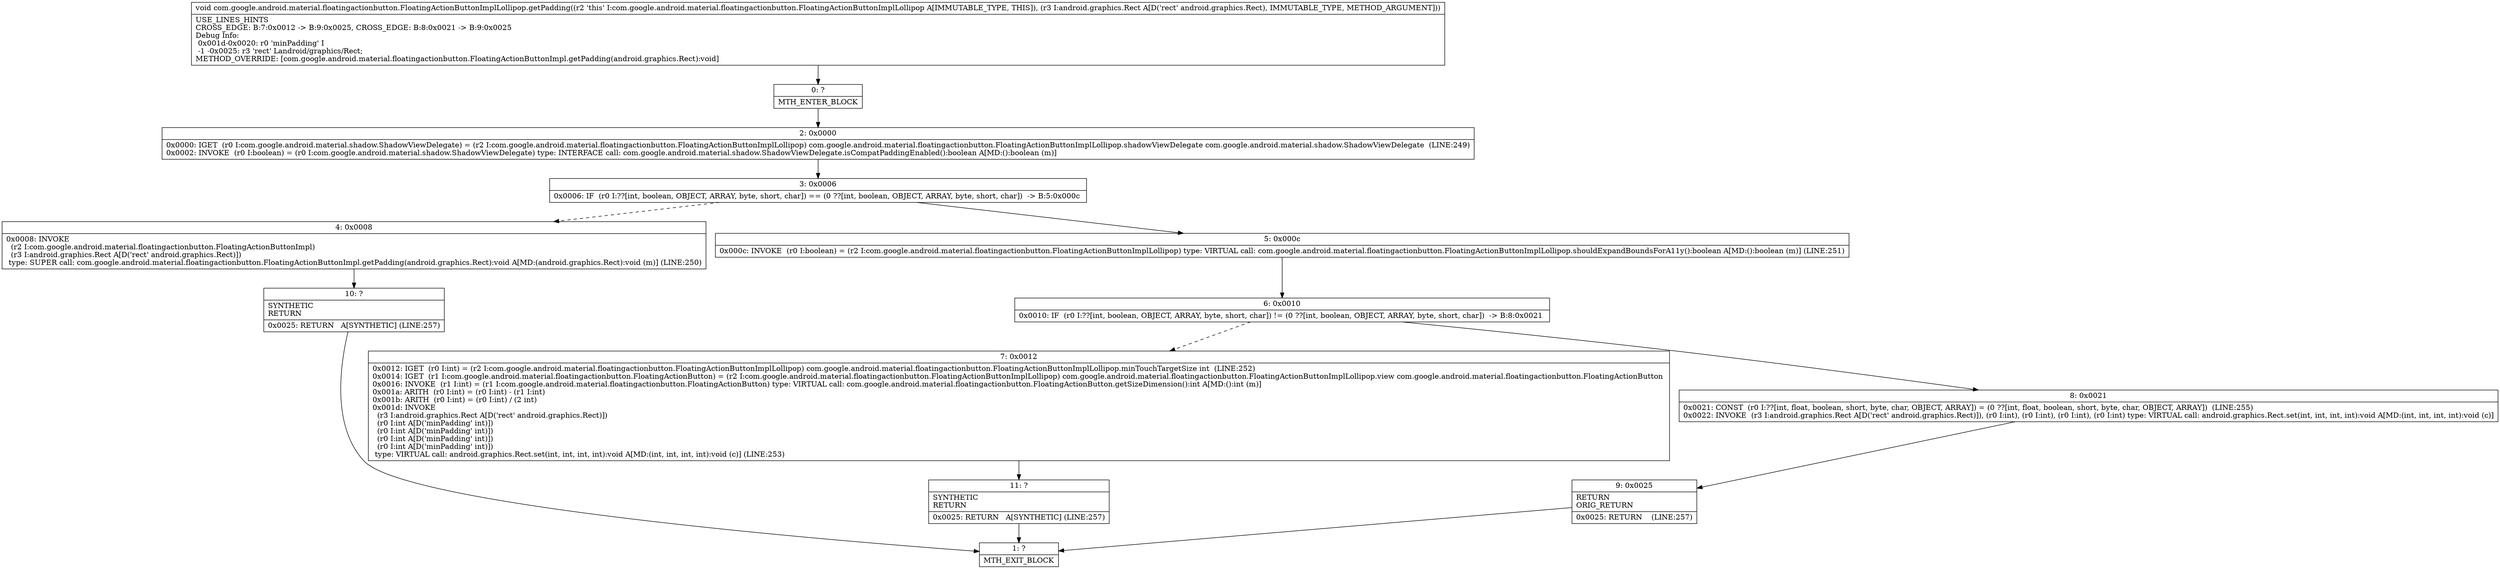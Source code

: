 digraph "CFG forcom.google.android.material.floatingactionbutton.FloatingActionButtonImplLollipop.getPadding(Landroid\/graphics\/Rect;)V" {
Node_0 [shape=record,label="{0\:\ ?|MTH_ENTER_BLOCK\l}"];
Node_2 [shape=record,label="{2\:\ 0x0000|0x0000: IGET  (r0 I:com.google.android.material.shadow.ShadowViewDelegate) = (r2 I:com.google.android.material.floatingactionbutton.FloatingActionButtonImplLollipop) com.google.android.material.floatingactionbutton.FloatingActionButtonImplLollipop.shadowViewDelegate com.google.android.material.shadow.ShadowViewDelegate  (LINE:249)\l0x0002: INVOKE  (r0 I:boolean) = (r0 I:com.google.android.material.shadow.ShadowViewDelegate) type: INTERFACE call: com.google.android.material.shadow.ShadowViewDelegate.isCompatPaddingEnabled():boolean A[MD:():boolean (m)]\l}"];
Node_3 [shape=record,label="{3\:\ 0x0006|0x0006: IF  (r0 I:??[int, boolean, OBJECT, ARRAY, byte, short, char]) == (0 ??[int, boolean, OBJECT, ARRAY, byte, short, char])  \-\> B:5:0x000c \l}"];
Node_4 [shape=record,label="{4\:\ 0x0008|0x0008: INVOKE  \l  (r2 I:com.google.android.material.floatingactionbutton.FloatingActionButtonImpl)\l  (r3 I:android.graphics.Rect A[D('rect' android.graphics.Rect)])\l type: SUPER call: com.google.android.material.floatingactionbutton.FloatingActionButtonImpl.getPadding(android.graphics.Rect):void A[MD:(android.graphics.Rect):void (m)] (LINE:250)\l}"];
Node_10 [shape=record,label="{10\:\ ?|SYNTHETIC\lRETURN\l|0x0025: RETURN   A[SYNTHETIC] (LINE:257)\l}"];
Node_1 [shape=record,label="{1\:\ ?|MTH_EXIT_BLOCK\l}"];
Node_5 [shape=record,label="{5\:\ 0x000c|0x000c: INVOKE  (r0 I:boolean) = (r2 I:com.google.android.material.floatingactionbutton.FloatingActionButtonImplLollipop) type: VIRTUAL call: com.google.android.material.floatingactionbutton.FloatingActionButtonImplLollipop.shouldExpandBoundsForA11y():boolean A[MD:():boolean (m)] (LINE:251)\l}"];
Node_6 [shape=record,label="{6\:\ 0x0010|0x0010: IF  (r0 I:??[int, boolean, OBJECT, ARRAY, byte, short, char]) != (0 ??[int, boolean, OBJECT, ARRAY, byte, short, char])  \-\> B:8:0x0021 \l}"];
Node_7 [shape=record,label="{7\:\ 0x0012|0x0012: IGET  (r0 I:int) = (r2 I:com.google.android.material.floatingactionbutton.FloatingActionButtonImplLollipop) com.google.android.material.floatingactionbutton.FloatingActionButtonImplLollipop.minTouchTargetSize int  (LINE:252)\l0x0014: IGET  (r1 I:com.google.android.material.floatingactionbutton.FloatingActionButton) = (r2 I:com.google.android.material.floatingactionbutton.FloatingActionButtonImplLollipop) com.google.android.material.floatingactionbutton.FloatingActionButtonImplLollipop.view com.google.android.material.floatingactionbutton.FloatingActionButton \l0x0016: INVOKE  (r1 I:int) = (r1 I:com.google.android.material.floatingactionbutton.FloatingActionButton) type: VIRTUAL call: com.google.android.material.floatingactionbutton.FloatingActionButton.getSizeDimension():int A[MD:():int (m)]\l0x001a: ARITH  (r0 I:int) = (r0 I:int) \- (r1 I:int) \l0x001b: ARITH  (r0 I:int) = (r0 I:int) \/ (2 int) \l0x001d: INVOKE  \l  (r3 I:android.graphics.Rect A[D('rect' android.graphics.Rect)])\l  (r0 I:int A[D('minPadding' int)])\l  (r0 I:int A[D('minPadding' int)])\l  (r0 I:int A[D('minPadding' int)])\l  (r0 I:int A[D('minPadding' int)])\l type: VIRTUAL call: android.graphics.Rect.set(int, int, int, int):void A[MD:(int, int, int, int):void (c)] (LINE:253)\l}"];
Node_11 [shape=record,label="{11\:\ ?|SYNTHETIC\lRETURN\l|0x0025: RETURN   A[SYNTHETIC] (LINE:257)\l}"];
Node_8 [shape=record,label="{8\:\ 0x0021|0x0021: CONST  (r0 I:??[int, float, boolean, short, byte, char, OBJECT, ARRAY]) = (0 ??[int, float, boolean, short, byte, char, OBJECT, ARRAY])  (LINE:255)\l0x0022: INVOKE  (r3 I:android.graphics.Rect A[D('rect' android.graphics.Rect)]), (r0 I:int), (r0 I:int), (r0 I:int), (r0 I:int) type: VIRTUAL call: android.graphics.Rect.set(int, int, int, int):void A[MD:(int, int, int, int):void (c)]\l}"];
Node_9 [shape=record,label="{9\:\ 0x0025|RETURN\lORIG_RETURN\l|0x0025: RETURN    (LINE:257)\l}"];
MethodNode[shape=record,label="{void com.google.android.material.floatingactionbutton.FloatingActionButtonImplLollipop.getPadding((r2 'this' I:com.google.android.material.floatingactionbutton.FloatingActionButtonImplLollipop A[IMMUTABLE_TYPE, THIS]), (r3 I:android.graphics.Rect A[D('rect' android.graphics.Rect), IMMUTABLE_TYPE, METHOD_ARGUMENT]))  | USE_LINES_HINTS\lCROSS_EDGE: B:7:0x0012 \-\> B:9:0x0025, CROSS_EDGE: B:8:0x0021 \-\> B:9:0x0025\lDebug Info:\l  0x001d\-0x0020: r0 'minPadding' I\l  \-1 \-0x0025: r3 'rect' Landroid\/graphics\/Rect;\lMETHOD_OVERRIDE: [com.google.android.material.floatingactionbutton.FloatingActionButtonImpl.getPadding(android.graphics.Rect):void]\l}"];
MethodNode -> Node_0;Node_0 -> Node_2;
Node_2 -> Node_3;
Node_3 -> Node_4[style=dashed];
Node_3 -> Node_5;
Node_4 -> Node_10;
Node_10 -> Node_1;
Node_5 -> Node_6;
Node_6 -> Node_7[style=dashed];
Node_6 -> Node_8;
Node_7 -> Node_11;
Node_11 -> Node_1;
Node_8 -> Node_9;
Node_9 -> Node_1;
}

